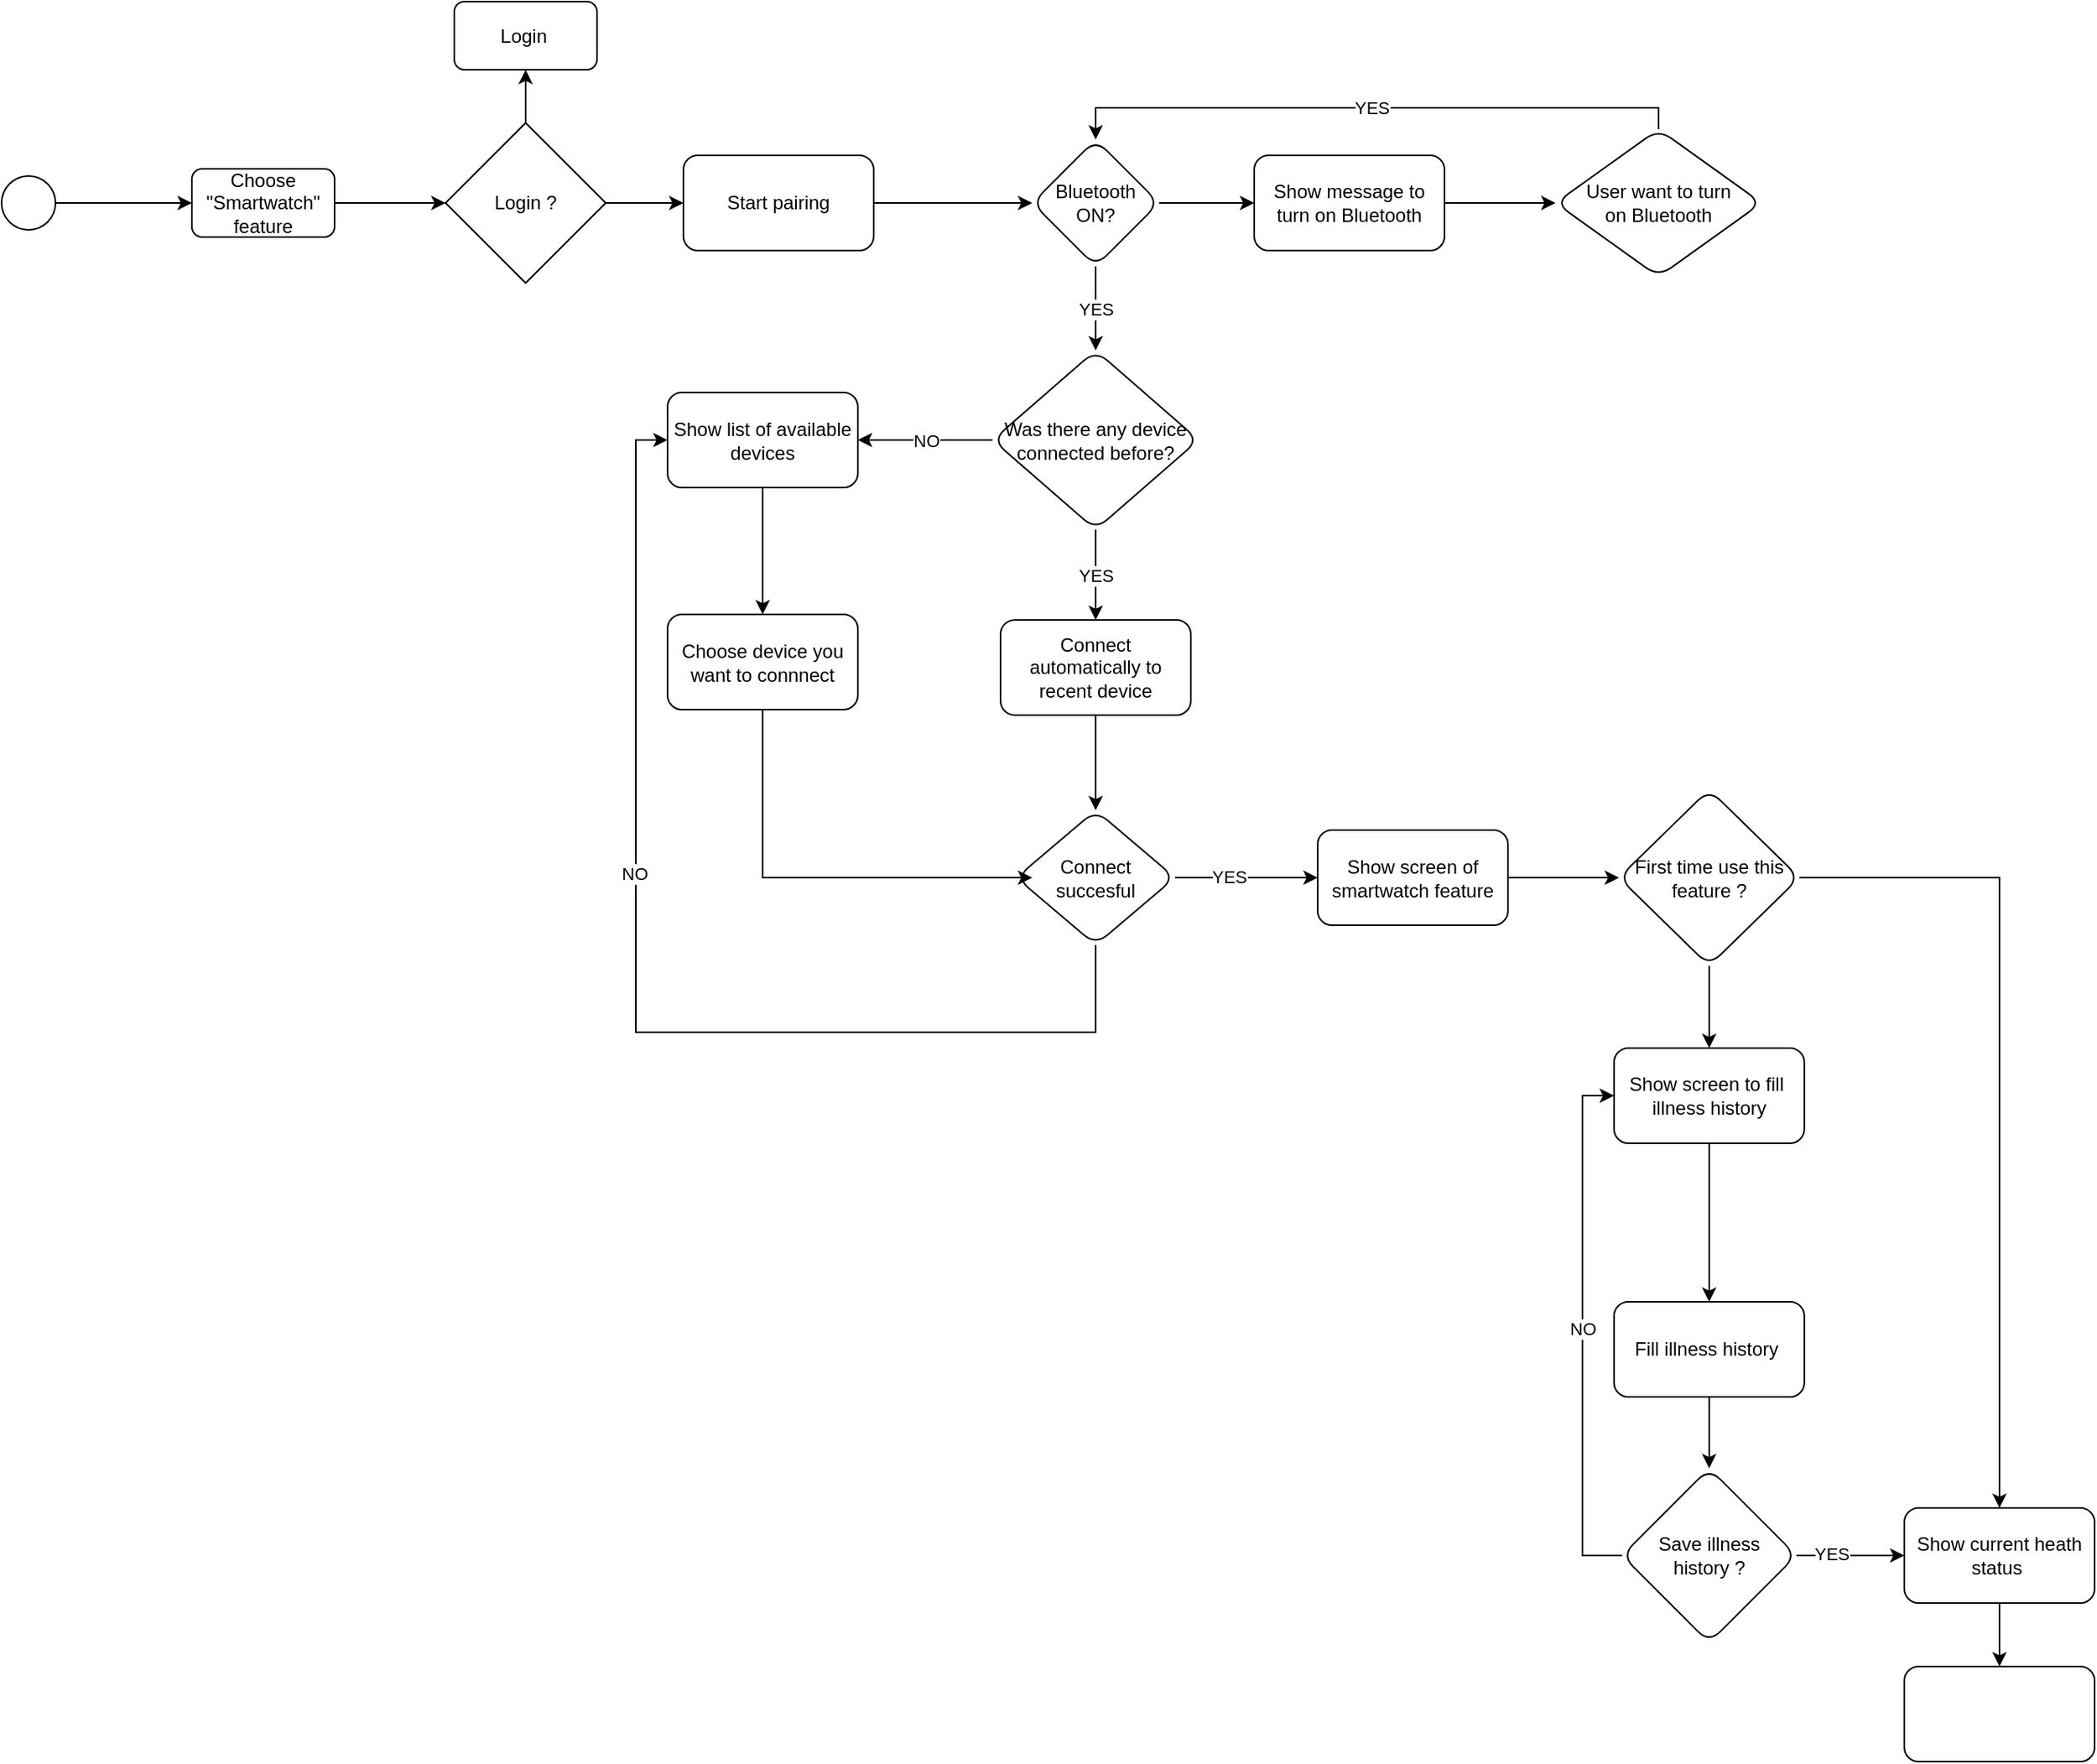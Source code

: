 <mxfile version="14.5.4" type="github">
  <diagram id="sPsBD7b9lyfZdMVB0wE2" name="Page-1">
    <mxGraphModel dx="865" dy="483" grid="1" gridSize="10" guides="1" tooltips="1" connect="1" arrows="1" fold="1" page="1" pageScale="1" pageWidth="1100" pageHeight="850" math="0" shadow="0">
      <root>
        <mxCell id="0" />
        <mxCell id="1" parent="0" />
        <mxCell id="APyEE4TWZeTX8XOIR97h-3" style="edgeStyle=orthogonalEdgeStyle;rounded=0;orthogonalLoop=1;jettySize=auto;html=1;entryX=0;entryY=0.5;entryDx=0;entryDy=0;" edge="1" parent="1" source="APyEE4TWZeTX8XOIR97h-1" target="APyEE4TWZeTX8XOIR97h-2">
          <mxGeometry relative="1" as="geometry" />
        </mxCell>
        <mxCell id="APyEE4TWZeTX8XOIR97h-1" value="" style="ellipse;whiteSpace=wrap;html=1;aspect=fixed;" vertex="1" parent="1">
          <mxGeometry x="60" y="110" width="34" height="34" as="geometry" />
        </mxCell>
        <mxCell id="APyEE4TWZeTX8XOIR97h-5" value="" style="edgeStyle=orthogonalEdgeStyle;rounded=0;orthogonalLoop=1;jettySize=auto;html=1;entryX=0;entryY=0.5;entryDx=0;entryDy=0;" edge="1" parent="1" source="APyEE4TWZeTX8XOIR97h-2" target="APyEE4TWZeTX8XOIR97h-6">
          <mxGeometry relative="1" as="geometry">
            <mxPoint x="290" y="140" as="targetPoint" />
          </mxGeometry>
        </mxCell>
        <mxCell id="APyEE4TWZeTX8XOIR97h-2" value="Choose &quot;Smartwatch&quot; feature" style="rounded=1;whiteSpace=wrap;html=1;" vertex="1" parent="1">
          <mxGeometry x="180" y="105.5" width="90" height="43" as="geometry" />
        </mxCell>
        <mxCell id="APyEE4TWZeTX8XOIR97h-10" style="edgeStyle=orthogonalEdgeStyle;rounded=0;orthogonalLoop=1;jettySize=auto;html=1;entryX=0.5;entryY=1;entryDx=0;entryDy=0;" edge="1" parent="1" source="APyEE4TWZeTX8XOIR97h-6" target="APyEE4TWZeTX8XOIR97h-9">
          <mxGeometry relative="1" as="geometry" />
        </mxCell>
        <mxCell id="APyEE4TWZeTX8XOIR97h-12" style="edgeStyle=orthogonalEdgeStyle;rounded=0;orthogonalLoop=1;jettySize=auto;html=1;entryX=0;entryY=0.5;entryDx=0;entryDy=0;" edge="1" parent="1" source="APyEE4TWZeTX8XOIR97h-6" target="APyEE4TWZeTX8XOIR97h-11">
          <mxGeometry relative="1" as="geometry" />
        </mxCell>
        <mxCell id="APyEE4TWZeTX8XOIR97h-6" value="Login ?" style="rhombus;whiteSpace=wrap;html=1;" vertex="1" parent="1">
          <mxGeometry x="340" y="76.5" width="101" height="101" as="geometry" />
        </mxCell>
        <mxCell id="APyEE4TWZeTX8XOIR97h-9" value="Login&amp;nbsp;" style="rounded=1;whiteSpace=wrap;html=1;" vertex="1" parent="1">
          <mxGeometry x="345.5" width="90" height="43" as="geometry" />
        </mxCell>
        <mxCell id="APyEE4TWZeTX8XOIR97h-14" value="" style="edgeStyle=orthogonalEdgeStyle;rounded=0;orthogonalLoop=1;jettySize=auto;html=1;" edge="1" parent="1" source="APyEE4TWZeTX8XOIR97h-11" target="APyEE4TWZeTX8XOIR97h-13">
          <mxGeometry relative="1" as="geometry" />
        </mxCell>
        <mxCell id="APyEE4TWZeTX8XOIR97h-11" value="Start pairing" style="rounded=1;whiteSpace=wrap;html=1;" vertex="1" parent="1">
          <mxGeometry x="490" y="97" width="120" height="60" as="geometry" />
        </mxCell>
        <mxCell id="APyEE4TWZeTX8XOIR97h-16" value="" style="edgeStyle=orthogonalEdgeStyle;rounded=0;orthogonalLoop=1;jettySize=auto;html=1;" edge="1" parent="1" source="APyEE4TWZeTX8XOIR97h-13" target="APyEE4TWZeTX8XOIR97h-15">
          <mxGeometry relative="1" as="geometry" />
        </mxCell>
        <mxCell id="APyEE4TWZeTX8XOIR97h-22" value="YES" style="edgeStyle=orthogonalEdgeStyle;rounded=0;orthogonalLoop=1;jettySize=auto;html=1;" edge="1" parent="1" source="APyEE4TWZeTX8XOIR97h-13" target="APyEE4TWZeTX8XOIR97h-21">
          <mxGeometry relative="1" as="geometry" />
        </mxCell>
        <mxCell id="APyEE4TWZeTX8XOIR97h-13" value="Bluetooth ON?" style="rhombus;whiteSpace=wrap;html=1;rounded=1;" vertex="1" parent="1">
          <mxGeometry x="710" y="87" width="80" height="80" as="geometry" />
        </mxCell>
        <mxCell id="APyEE4TWZeTX8XOIR97h-18" value="" style="edgeStyle=orthogonalEdgeStyle;rounded=0;orthogonalLoop=1;jettySize=auto;html=1;" edge="1" parent="1" source="APyEE4TWZeTX8XOIR97h-15" target="APyEE4TWZeTX8XOIR97h-17">
          <mxGeometry relative="1" as="geometry" />
        </mxCell>
        <mxCell id="APyEE4TWZeTX8XOIR97h-15" value="Show message to turn on Bluetooth" style="whiteSpace=wrap;html=1;rounded=1;" vertex="1" parent="1">
          <mxGeometry x="850" y="97" width="120" height="60" as="geometry" />
        </mxCell>
        <mxCell id="APyEE4TWZeTX8XOIR97h-20" value="YES" style="edgeStyle=orthogonalEdgeStyle;rounded=0;orthogonalLoop=1;jettySize=auto;html=1;entryX=0.5;entryY=0;entryDx=0;entryDy=0;" edge="1" parent="1" source="APyEE4TWZeTX8XOIR97h-17" target="APyEE4TWZeTX8XOIR97h-13">
          <mxGeometry relative="1" as="geometry">
            <mxPoint x="1120" y="-110" as="targetPoint" />
            <Array as="points">
              <mxPoint x="1105" y="67" />
              <mxPoint x="750" y="67" />
            </Array>
          </mxGeometry>
        </mxCell>
        <mxCell id="APyEE4TWZeTX8XOIR97h-17" value="User want to turn &lt;br&gt;on Bluetooth" style="rhombus;whiteSpace=wrap;html=1;rounded=1;" vertex="1" parent="1">
          <mxGeometry x="1040" y="80.5" width="130" height="93" as="geometry" />
        </mxCell>
        <mxCell id="APyEE4TWZeTX8XOIR97h-24" value="YES" style="edgeStyle=orthogonalEdgeStyle;rounded=0;orthogonalLoop=1;jettySize=auto;html=1;" edge="1" parent="1" source="APyEE4TWZeTX8XOIR97h-21" target="APyEE4TWZeTX8XOIR97h-23">
          <mxGeometry relative="1" as="geometry" />
        </mxCell>
        <mxCell id="APyEE4TWZeTX8XOIR97h-28" value="NO" style="edgeStyle=orthogonalEdgeStyle;rounded=0;orthogonalLoop=1;jettySize=auto;html=1;" edge="1" parent="1" source="APyEE4TWZeTX8XOIR97h-21" target="APyEE4TWZeTX8XOIR97h-27">
          <mxGeometry relative="1" as="geometry" />
        </mxCell>
        <mxCell id="APyEE4TWZeTX8XOIR97h-21" value="Was there any device connected before?" style="rhombus;whiteSpace=wrap;html=1;rounded=1;" vertex="1" parent="1">
          <mxGeometry x="685" y="220" width="130" height="113" as="geometry" />
        </mxCell>
        <mxCell id="APyEE4TWZeTX8XOIR97h-26" value="" style="edgeStyle=orthogonalEdgeStyle;rounded=0;orthogonalLoop=1;jettySize=auto;html=1;" edge="1" parent="1" source="APyEE4TWZeTX8XOIR97h-23" target="APyEE4TWZeTX8XOIR97h-25">
          <mxGeometry relative="1" as="geometry" />
        </mxCell>
        <mxCell id="APyEE4TWZeTX8XOIR97h-23" value="Connect automatically to recent device" style="whiteSpace=wrap;html=1;rounded=1;" vertex="1" parent="1">
          <mxGeometry x="690" y="390" width="120" height="60" as="geometry" />
        </mxCell>
        <mxCell id="APyEE4TWZeTX8XOIR97h-32" style="edgeStyle=orthogonalEdgeStyle;rounded=0;orthogonalLoop=1;jettySize=auto;html=1;entryX=0;entryY=0.5;entryDx=0;entryDy=0;" edge="1" parent="1" source="APyEE4TWZeTX8XOIR97h-25" target="APyEE4TWZeTX8XOIR97h-27">
          <mxGeometry relative="1" as="geometry">
            <Array as="points">
              <mxPoint x="750" y="650" />
              <mxPoint x="460" y="650" />
              <mxPoint x="460" y="276" />
            </Array>
          </mxGeometry>
        </mxCell>
        <mxCell id="APyEE4TWZeTX8XOIR97h-33" value="NO" style="edgeLabel;html=1;align=center;verticalAlign=middle;resizable=0;points=[];" vertex="1" connectable="0" parent="APyEE4TWZeTX8XOIR97h-32">
          <mxGeometry x="0.207" y="1" relative="1" as="geometry">
            <mxPoint as="offset" />
          </mxGeometry>
        </mxCell>
        <mxCell id="APyEE4TWZeTX8XOIR97h-34" style="edgeStyle=orthogonalEdgeStyle;rounded=0;orthogonalLoop=1;jettySize=auto;html=1;entryX=0;entryY=0.5;entryDx=0;entryDy=0;" edge="1" parent="1" source="APyEE4TWZeTX8XOIR97h-25" target="APyEE4TWZeTX8XOIR97h-37">
          <mxGeometry relative="1" as="geometry">
            <mxPoint x="910.0" y="552.5" as="targetPoint" />
          </mxGeometry>
        </mxCell>
        <mxCell id="APyEE4TWZeTX8XOIR97h-36" value="YES" style="edgeLabel;html=1;align=center;verticalAlign=middle;resizable=0;points=[];" vertex="1" connectable="0" parent="APyEE4TWZeTX8XOIR97h-34">
          <mxGeometry x="-0.245" y="1" relative="1" as="geometry">
            <mxPoint as="offset" />
          </mxGeometry>
        </mxCell>
        <mxCell id="APyEE4TWZeTX8XOIR97h-25" value="Connect succesful" style="rhombus;whiteSpace=wrap;html=1;rounded=1;" vertex="1" parent="1">
          <mxGeometry x="700" y="510" width="100" height="85" as="geometry" />
        </mxCell>
        <mxCell id="APyEE4TWZeTX8XOIR97h-30" value="" style="edgeStyle=orthogonalEdgeStyle;rounded=0;orthogonalLoop=1;jettySize=auto;html=1;" edge="1" parent="1" source="APyEE4TWZeTX8XOIR97h-27" target="APyEE4TWZeTX8XOIR97h-29">
          <mxGeometry relative="1" as="geometry" />
        </mxCell>
        <mxCell id="APyEE4TWZeTX8XOIR97h-27" value="Show list of available devices" style="whiteSpace=wrap;html=1;rounded=1;" vertex="1" parent="1">
          <mxGeometry x="480" y="246.5" width="120" height="60" as="geometry" />
        </mxCell>
        <mxCell id="APyEE4TWZeTX8XOIR97h-31" style="edgeStyle=orthogonalEdgeStyle;rounded=0;orthogonalLoop=1;jettySize=auto;html=1;entryX=0.1;entryY=0.5;entryDx=0;entryDy=0;entryPerimeter=0;" edge="1" parent="1" source="APyEE4TWZeTX8XOIR97h-29" target="APyEE4TWZeTX8XOIR97h-25">
          <mxGeometry relative="1" as="geometry">
            <Array as="points">
              <mxPoint x="540" y="552" />
            </Array>
          </mxGeometry>
        </mxCell>
        <mxCell id="APyEE4TWZeTX8XOIR97h-29" value="Choose device you want to connnect" style="whiteSpace=wrap;html=1;rounded=1;" vertex="1" parent="1">
          <mxGeometry x="480" y="386.5" width="120" height="60" as="geometry" />
        </mxCell>
        <mxCell id="APyEE4TWZeTX8XOIR97h-40" value="" style="edgeStyle=orthogonalEdgeStyle;rounded=0;orthogonalLoop=1;jettySize=auto;html=1;" edge="1" parent="1" source="APyEE4TWZeTX8XOIR97h-37" target="APyEE4TWZeTX8XOIR97h-39">
          <mxGeometry relative="1" as="geometry" />
        </mxCell>
        <mxCell id="APyEE4TWZeTX8XOIR97h-37" value="Show screen of smartwatch feature" style="rounded=1;whiteSpace=wrap;html=1;" vertex="1" parent="1">
          <mxGeometry x="890" y="522.5" width="120" height="60" as="geometry" />
        </mxCell>
        <mxCell id="APyEE4TWZeTX8XOIR97h-44" value="" style="edgeStyle=orthogonalEdgeStyle;rounded=0;orthogonalLoop=1;jettySize=auto;html=1;" edge="1" parent="1" source="APyEE4TWZeTX8XOIR97h-39" target="APyEE4TWZeTX8XOIR97h-43">
          <mxGeometry relative="1" as="geometry" />
        </mxCell>
        <mxCell id="APyEE4TWZeTX8XOIR97h-59" style="edgeStyle=orthogonalEdgeStyle;rounded=0;orthogonalLoop=1;jettySize=auto;html=1;entryX=0.5;entryY=0;entryDx=0;entryDy=0;" edge="1" parent="1" source="APyEE4TWZeTX8XOIR97h-39" target="APyEE4TWZeTX8XOIR97h-53">
          <mxGeometry relative="1" as="geometry" />
        </mxCell>
        <mxCell id="APyEE4TWZeTX8XOIR97h-39" value="First time use this feature ?" style="rhombus;whiteSpace=wrap;html=1;rounded=1;" vertex="1" parent="1">
          <mxGeometry x="1080" y="496.88" width="113.84" height="111.25" as="geometry" />
        </mxCell>
        <mxCell id="APyEE4TWZeTX8XOIR97h-46" value="" style="edgeStyle=orthogonalEdgeStyle;rounded=0;orthogonalLoop=1;jettySize=auto;html=1;entryX=0.5;entryY=0;entryDx=0;entryDy=0;" edge="1" parent="1" source="APyEE4TWZeTX8XOIR97h-43" target="APyEE4TWZeTX8XOIR97h-55">
          <mxGeometry relative="1" as="geometry">
            <mxPoint x="1200" y="810" as="targetPoint" />
          </mxGeometry>
        </mxCell>
        <mxCell id="APyEE4TWZeTX8XOIR97h-43" value="Show screen to fill&amp;nbsp; illness history" style="whiteSpace=wrap;html=1;rounded=1;" vertex="1" parent="1">
          <mxGeometry x="1076.92" y="660" width="120" height="60" as="geometry" />
        </mxCell>
        <mxCell id="APyEE4TWZeTX8XOIR97h-47" value="NO" style="edgeStyle=orthogonalEdgeStyle;rounded=0;orthogonalLoop=1;jettySize=auto;html=1;entryX=0;entryY=0.5;entryDx=0;entryDy=0;exitX=0;exitY=0.5;exitDx=0;exitDy=0;" edge="1" parent="1" source="APyEE4TWZeTX8XOIR97h-45" target="APyEE4TWZeTX8XOIR97h-43">
          <mxGeometry relative="1" as="geometry">
            <Array as="points">
              <mxPoint x="1057" y="980" />
              <mxPoint x="1057" y="690" />
            </Array>
          </mxGeometry>
        </mxCell>
        <mxCell id="APyEE4TWZeTX8XOIR97h-57" style="edgeStyle=orthogonalEdgeStyle;rounded=0;orthogonalLoop=1;jettySize=auto;html=1;entryX=0;entryY=0.5;entryDx=0;entryDy=0;" edge="1" parent="1" source="APyEE4TWZeTX8XOIR97h-45" target="APyEE4TWZeTX8XOIR97h-53">
          <mxGeometry relative="1" as="geometry" />
        </mxCell>
        <mxCell id="APyEE4TWZeTX8XOIR97h-58" value="YES" style="edgeLabel;html=1;align=center;verticalAlign=middle;resizable=0;points=[];" vertex="1" connectable="0" parent="APyEE4TWZeTX8XOIR97h-57">
          <mxGeometry x="-0.356" y="1" relative="1" as="geometry">
            <mxPoint as="offset" />
          </mxGeometry>
        </mxCell>
        <mxCell id="APyEE4TWZeTX8XOIR97h-45" value="Save illness &lt;br&gt;history ?" style="rhombus;whiteSpace=wrap;html=1;rounded=1;" vertex="1" parent="1">
          <mxGeometry x="1081.92" y="925" width="110" height="110" as="geometry" />
        </mxCell>
        <mxCell id="APyEE4TWZeTX8XOIR97h-61" value="" style="edgeStyle=orthogonalEdgeStyle;rounded=0;orthogonalLoop=1;jettySize=auto;html=1;" edge="1" parent="1" source="APyEE4TWZeTX8XOIR97h-53" target="APyEE4TWZeTX8XOIR97h-60">
          <mxGeometry relative="1" as="geometry" />
        </mxCell>
        <mxCell id="APyEE4TWZeTX8XOIR97h-53" value="Show current heath status&amp;nbsp;" style="whiteSpace=wrap;html=1;rounded=1;" vertex="1" parent="1">
          <mxGeometry x="1260" y="950" width="120" height="60" as="geometry" />
        </mxCell>
        <mxCell id="APyEE4TWZeTX8XOIR97h-56" style="edgeStyle=orthogonalEdgeStyle;rounded=0;orthogonalLoop=1;jettySize=auto;html=1;entryX=0.5;entryY=0;entryDx=0;entryDy=0;" edge="1" parent="1" source="APyEE4TWZeTX8XOIR97h-55" target="APyEE4TWZeTX8XOIR97h-45">
          <mxGeometry relative="1" as="geometry" />
        </mxCell>
        <mxCell id="APyEE4TWZeTX8XOIR97h-55" value="Fill illness history&amp;nbsp;" style="whiteSpace=wrap;html=1;rounded=1;" vertex="1" parent="1">
          <mxGeometry x="1076.92" y="820" width="120" height="60" as="geometry" />
        </mxCell>
        <mxCell id="APyEE4TWZeTX8XOIR97h-60" value="" style="whiteSpace=wrap;html=1;rounded=1;" vertex="1" parent="1">
          <mxGeometry x="1260" y="1050" width="120" height="60" as="geometry" />
        </mxCell>
      </root>
    </mxGraphModel>
  </diagram>
</mxfile>
